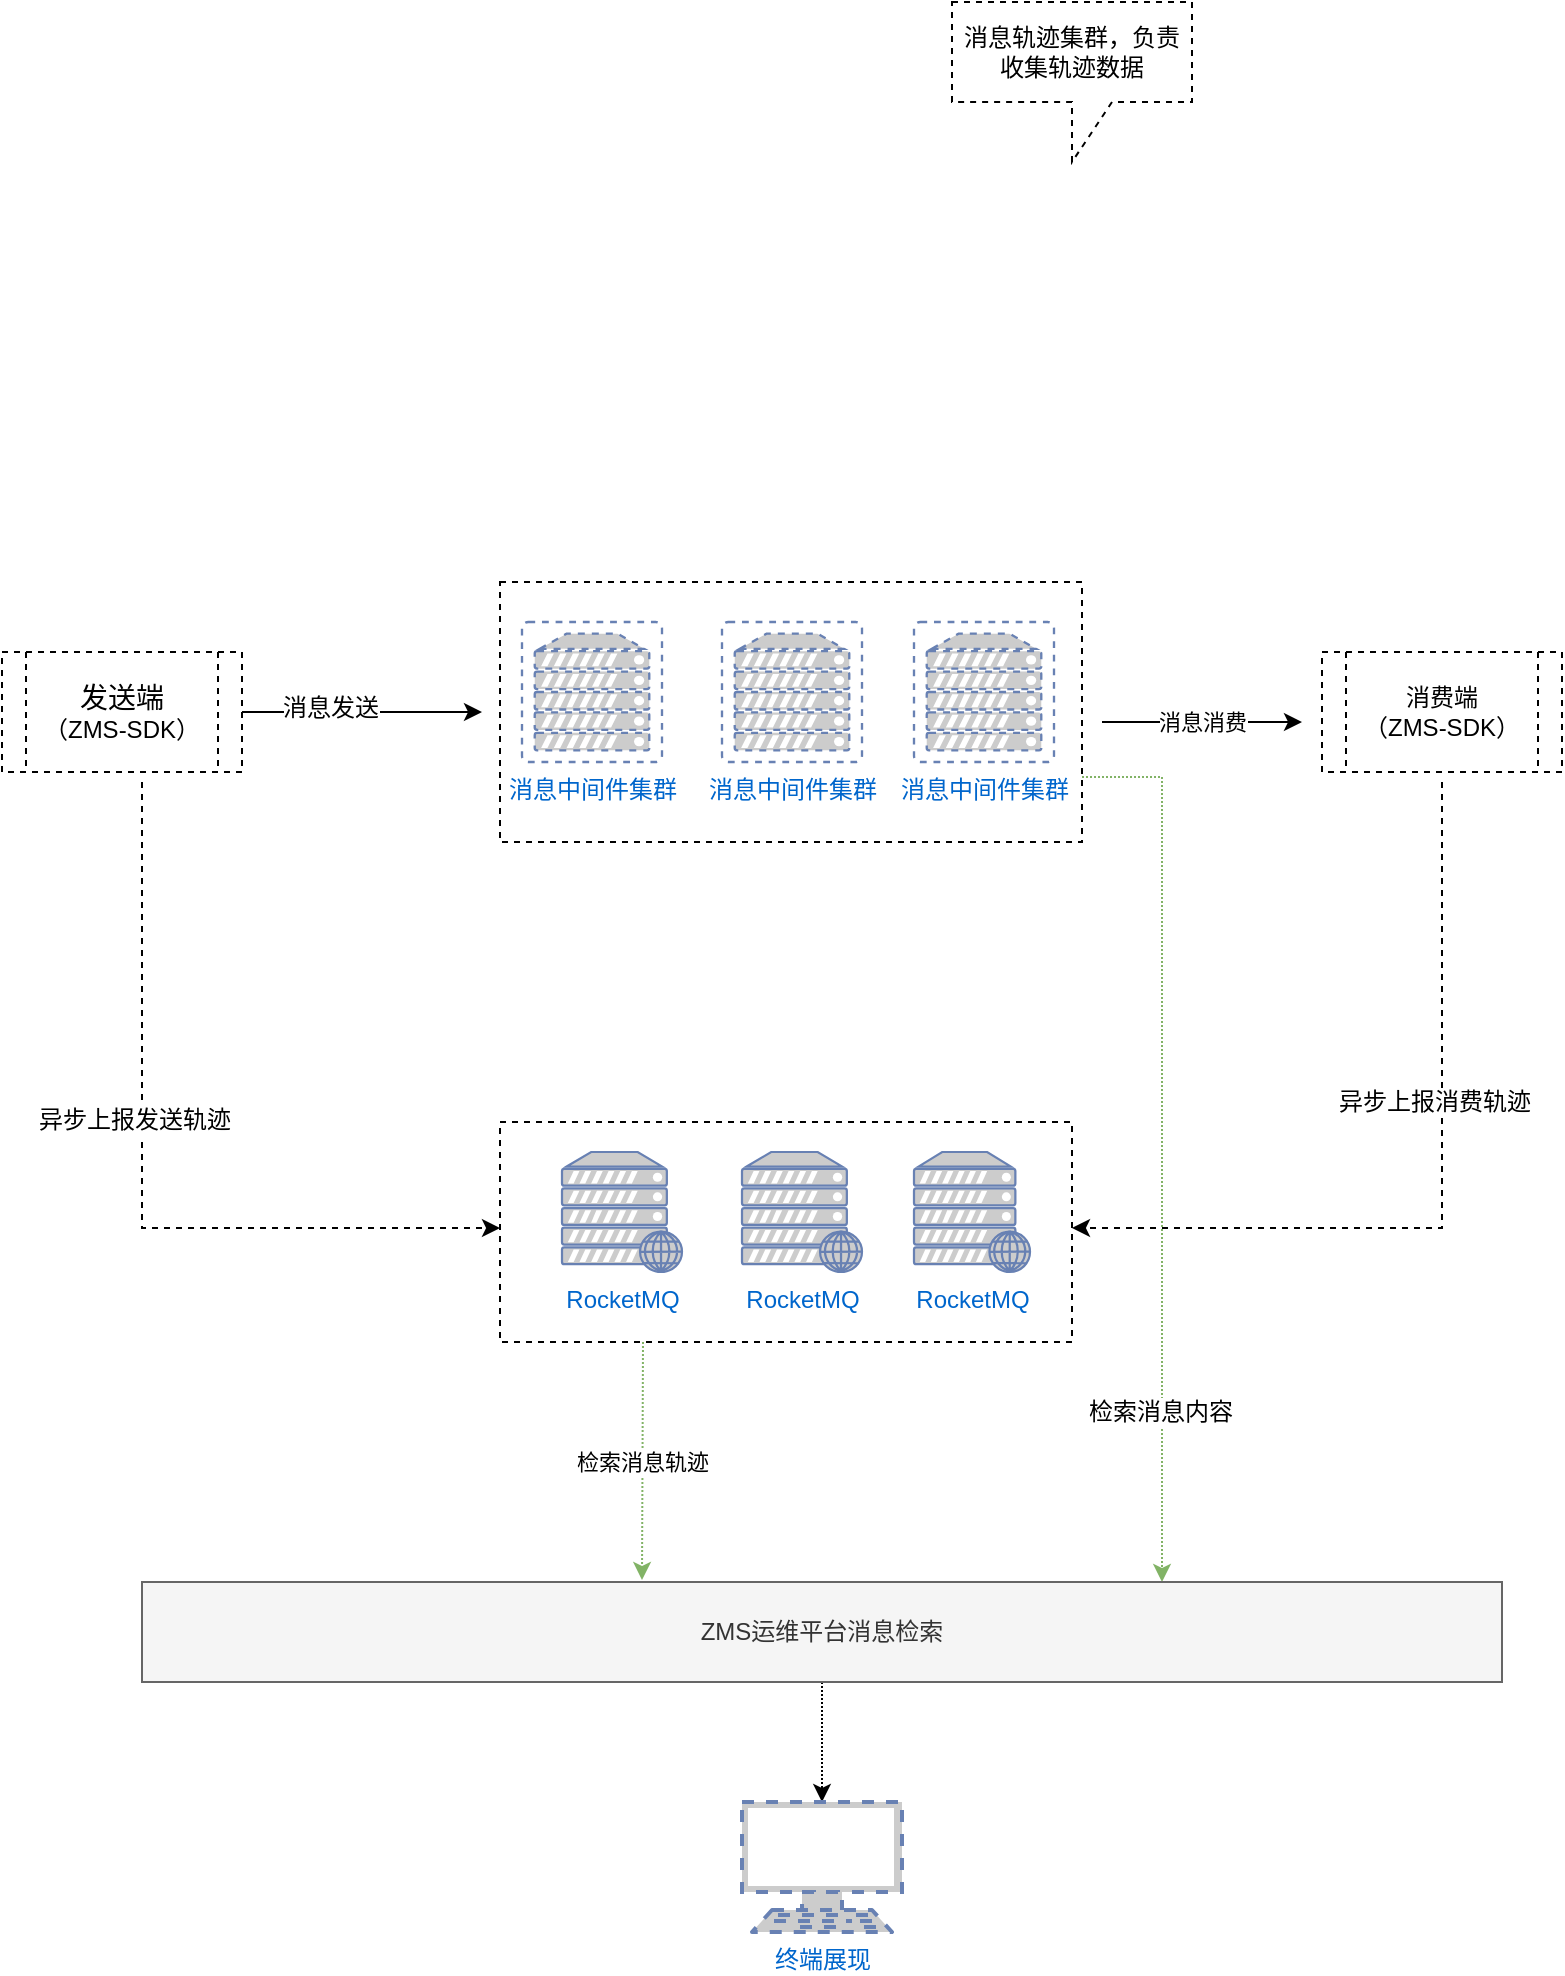 <mxfile version="10.7.9" type="github"><diagram id="fp1_iBGA2-fZ-iOumSFc" name="Page-1"><mxGraphModel dx="1360" dy="1811" grid="1" gridSize="10" guides="1" tooltips="1" connect="1" arrows="1" fold="1" page="1" pageScale="1" pageWidth="827" pageHeight="1169" math="0" shadow="0"><root><mxCell id="0"/><mxCell id="1" parent="0"/><mxCell id="sJ8i0o-DpwKmVfm8Jvcz-27" style="edgeStyle=orthogonalEdgeStyle;rounded=0;orthogonalLoop=1;jettySize=auto;html=1;exitX=1;exitY=0.75;exitDx=0;exitDy=0;dashed=1;entryX=0.75;entryY=0;entryDx=0;entryDy=0;fillColor=#d5e8d4;strokeColor=#82b366;dashPattern=1 1;" edge="1" parent="1" source="sJ8i0o-DpwKmVfm8Jvcz-11" target="sJ8i0o-DpwKmVfm8Jvcz-25"><mxGeometry relative="1" as="geometry"><mxPoint x="610" y="570" as="targetPoint"/></mxGeometry></mxCell><mxCell id="sJ8i0o-DpwKmVfm8Jvcz-28" value="检索消息内容" style="text;html=1;resizable=0;points=[];align=center;verticalAlign=middle;labelBackgroundColor=#ffffff;" vertex="1" connectable="0" parent="sJ8i0o-DpwKmVfm8Jvcz-27"><mxGeometry x="0.615" y="-1" relative="1" as="geometry"><mxPoint as="offset"/></mxGeometry></mxCell><mxCell id="sJ8i0o-DpwKmVfm8Jvcz-11" value="" style="rounded=0;whiteSpace=wrap;html=1;dashed=1;" vertex="1" parent="1"><mxGeometry x="279" y="240" width="291" height="130" as="geometry"/></mxCell><mxCell id="sJ8i0o-DpwKmVfm8Jvcz-26" value="检索消息轨迹" style="edgeStyle=orthogonalEdgeStyle;rounded=0;orthogonalLoop=1;jettySize=auto;html=1;exitX=0.25;exitY=1;exitDx=0;exitDy=0;dashed=1;fillColor=#d5e8d4;strokeColor=#82b366;dashPattern=1 1;" edge="1" parent="1" source="sJ8i0o-DpwKmVfm8Jvcz-1"><mxGeometry relative="1" as="geometry"><mxPoint x="350" y="739" as="targetPoint"/><Array as="points"><mxPoint x="350" y="620"/></Array></mxGeometry></mxCell><mxCell id="sJ8i0o-DpwKmVfm8Jvcz-1" value="" style="rounded=0;whiteSpace=wrap;html=1;dashed=1;" vertex="1" parent="1"><mxGeometry x="279" y="510" width="286" height="110" as="geometry"/></mxCell><mxCell id="8tRWTCW-AiNjMvpCFfD3-1" value="RocketMQ" style="fontColor=#0066CC;verticalAlign=top;verticalLabelPosition=bottom;labelPosition=center;align=center;html=1;outlineConnect=0;fillColor=#CCCCCC;strokeColor=#6881B3;gradientColor=none;gradientDirection=north;strokeWidth=2;shape=mxgraph.networks.web_server;" parent="1" vertex="1"><mxGeometry x="310" y="525" width="60" height="60" as="geometry"/></mxCell><mxCell id="8tRWTCW-AiNjMvpCFfD3-2" value="RocketMQ" style="fontColor=#0066CC;verticalAlign=top;verticalLabelPosition=bottom;labelPosition=center;align=center;html=1;outlineConnect=0;fillColor=#CCCCCC;strokeColor=#6881B3;gradientColor=none;gradientDirection=north;strokeWidth=2;shape=mxgraph.networks.web_server;" parent="1" vertex="1"><mxGeometry x="400" y="525" width="60" height="60" as="geometry"/></mxCell><mxCell id="8tRWTCW-AiNjMvpCFfD3-3" value="RocketMQ" style="fontColor=#0066CC;verticalAlign=top;verticalLabelPosition=bottom;labelPosition=center;align=center;html=1;outlineConnect=0;fillColor=#CCCCCC;strokeColor=#6881B3;gradientColor=none;gradientDirection=north;strokeWidth=2;shape=mxgraph.networks.web_server;" parent="1" vertex="1"><mxGeometry x="486" y="525" width="58" height="60" as="geometry"/></mxCell><mxCell id="sJ8i0o-DpwKmVfm8Jvcz-2" value="消息轨迹集群，负责收集轨迹数据" style="shape=callout;whiteSpace=wrap;html=1;perimeter=calloutPerimeter;dashed=1;" vertex="1" parent="1"><mxGeometry x="505" y="-50" width="120" height="80" as="geometry"/></mxCell><mxCell id="sJ8i0o-DpwKmVfm8Jvcz-17" style="edgeStyle=orthogonalEdgeStyle;rounded=0;orthogonalLoop=1;jettySize=auto;html=1;dashed=1;" edge="1" parent="1"><mxGeometry relative="1" as="geometry"><mxPoint x="100" y="340" as="sourcePoint"/><mxPoint x="279" y="563" as="targetPoint"/><Array as="points"><mxPoint x="100" y="563"/><mxPoint x="279" y="563"/></Array></mxGeometry></mxCell><mxCell id="sJ8i0o-DpwKmVfm8Jvcz-19" value="异步上报发送轨迹" style="text;html=1;resizable=0;points=[];align=center;verticalAlign=middle;labelBackgroundColor=#ffffff;" vertex="1" connectable="0" parent="sJ8i0o-DpwKmVfm8Jvcz-17"><mxGeometry x="-0.227" y="-2" relative="1" as="geometry"><mxPoint x="-2" y="13" as="offset"/></mxGeometry></mxCell><mxCell id="sJ8i0o-DpwKmVfm8Jvcz-4" value="&lt;font style=&quot;font-size: 14px&quot;&gt;发送端&lt;/font&gt;&lt;br&gt;（ZMS-SDK）&lt;br&gt;" style="shape=process;whiteSpace=wrap;html=1;backgroundOutline=1;dashed=1;" vertex="1" parent="1"><mxGeometry x="30" y="275" width="120" height="60" as="geometry"/></mxCell><mxCell id="sJ8i0o-DpwKmVfm8Jvcz-18" style="edgeStyle=orthogonalEdgeStyle;rounded=0;orthogonalLoop=1;jettySize=auto;html=1;dashed=1;" edge="1" parent="1"><mxGeometry relative="1" as="geometry"><mxPoint x="750" y="340" as="sourcePoint"/><mxPoint x="565" y="563" as="targetPoint"/><Array as="points"><mxPoint x="750" y="563"/></Array></mxGeometry></mxCell><mxCell id="sJ8i0o-DpwKmVfm8Jvcz-20" value="异步上报消费轨迹" style="text;html=1;resizable=0;points=[];align=center;verticalAlign=middle;labelBackgroundColor=#ffffff;" vertex="1" connectable="0" parent="sJ8i0o-DpwKmVfm8Jvcz-18"><mxGeometry x="-0.258" y="-2" relative="1" as="geometry"><mxPoint x="-2" y="8" as="offset"/></mxGeometry></mxCell><mxCell id="sJ8i0o-DpwKmVfm8Jvcz-5" value="&lt;font style=&quot;font-size: 12px&quot;&gt;消费端&lt;br&gt;（ZMS-SDK）&lt;/font&gt;" style="shape=process;whiteSpace=wrap;html=1;backgroundOutline=1;dashed=1;" vertex="1" parent="1"><mxGeometry x="690" y="275" width="120" height="60" as="geometry"/></mxCell><mxCell id="sJ8i0o-DpwKmVfm8Jvcz-8" value="消息中间件集群" style="fontColor=#0066CC;verticalAlign=top;verticalLabelPosition=bottom;labelPosition=center;align=center;html=1;outlineConnect=0;fillColor=#CCCCCC;strokeColor=#6881B3;gradientColor=none;gradientDirection=north;strokeWidth=2;shape=mxgraph.networks.virtual_server;dashed=1;" vertex="1" parent="1"><mxGeometry x="290" y="260" width="70" height="70" as="geometry"/></mxCell><mxCell id="sJ8i0o-DpwKmVfm8Jvcz-9" value="消息中间件集群" style="fontColor=#0066CC;verticalAlign=top;verticalLabelPosition=bottom;labelPosition=center;align=center;html=1;outlineConnect=0;fillColor=#CCCCCC;strokeColor=#6881B3;gradientColor=none;gradientDirection=north;strokeWidth=2;shape=mxgraph.networks.virtual_server;dashed=1;" vertex="1" parent="1"><mxGeometry x="390" y="260" width="70" height="70" as="geometry"/></mxCell><mxCell id="sJ8i0o-DpwKmVfm8Jvcz-10" value="消息中间件集群" style="fontColor=#0066CC;verticalAlign=top;verticalLabelPosition=bottom;labelPosition=center;align=center;html=1;outlineConnect=0;fillColor=#CCCCCC;strokeColor=#6881B3;gradientColor=none;gradientDirection=north;strokeWidth=2;shape=mxgraph.networks.virtual_server;dashed=1;" vertex="1" parent="1"><mxGeometry x="486" y="260" width="70" height="70" as="geometry"/></mxCell><mxCell id="sJ8i0o-DpwKmVfm8Jvcz-12" value="" style="endArrow=classic;html=1;" edge="1" parent="1" source="sJ8i0o-DpwKmVfm8Jvcz-4"><mxGeometry width="50" height="50" relative="1" as="geometry"><mxPoint x="150" y="355" as="sourcePoint"/><mxPoint x="270" y="305" as="targetPoint"/></mxGeometry></mxCell><mxCell id="sJ8i0o-DpwKmVfm8Jvcz-13" value="消息发送" style="text;html=1;resizable=0;points=[];align=center;verticalAlign=middle;labelBackgroundColor=#ffffff;" vertex="1" connectable="0" parent="sJ8i0o-DpwKmVfm8Jvcz-12"><mxGeometry x="-0.267" y="2" relative="1" as="geometry"><mxPoint as="offset"/></mxGeometry></mxCell><mxCell id="sJ8i0o-DpwKmVfm8Jvcz-14" value="消息消费" style="endArrow=classic;html=1;" edge="1" parent="1"><mxGeometry width="50" height="50" relative="1" as="geometry"><mxPoint x="580" y="310" as="sourcePoint"/><mxPoint x="680" y="310" as="targetPoint"/></mxGeometry></mxCell><mxCell id="sJ8i0o-DpwKmVfm8Jvcz-31" style="edgeStyle=orthogonalEdgeStyle;rounded=0;orthogonalLoop=1;jettySize=auto;html=1;dashed=1;dashPattern=1 1;" edge="1" parent="1" source="sJ8i0o-DpwKmVfm8Jvcz-25" target="sJ8i0o-DpwKmVfm8Jvcz-30"><mxGeometry relative="1" as="geometry"/></mxCell><mxCell id="sJ8i0o-DpwKmVfm8Jvcz-25" value="ZMS运维平台消息检索" style="rounded=0;whiteSpace=wrap;html=1;fillColor=#f5f5f5;strokeColor=#666666;fontColor=#333333;" vertex="1" parent="1"><mxGeometry x="100" y="740" width="680" height="50" as="geometry"/></mxCell><mxCell id="sJ8i0o-DpwKmVfm8Jvcz-30" value="终端展现" style="fontColor=#0066CC;verticalAlign=top;verticalLabelPosition=bottom;labelPosition=center;align=center;html=1;outlineConnect=0;fillColor=#CCCCCC;strokeColor=#6881B3;gradientColor=none;gradientDirection=north;strokeWidth=2;shape=mxgraph.networks.terminal;dashed=1;" vertex="1" parent="1"><mxGeometry x="400" y="850" width="80" height="65" as="geometry"/></mxCell></root></mxGraphModel></diagram></mxfile>